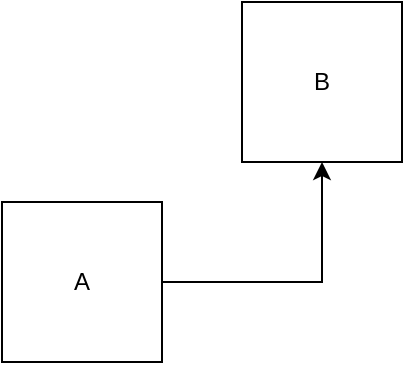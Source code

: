 <mxfile version="26.2.2">
  <diagram name="Drawing" id="Jfqgd8u25Oevf-gU-ieG">
    <mxGraphModel dx="2068" dy="1137" grid="1" gridSize="10" guides="1" tooltips="1" connect="1" arrows="1" fold="1" page="1" pageScale="1" pageWidth="850" pageHeight="1100" math="0" shadow="0">
      <root>
        <mxCell id="0" />
        <mxCell id="1" parent="0" />
        <mxCell id="Mo0-YdTTdGrfvyeQyloK-4" value="" style="edgeStyle=orthogonalEdgeStyle;rounded=0;orthogonalLoop=1;jettySize=auto;html=1;" parent="1" source="Mo0-YdTTdGrfvyeQyloK-1" target="veikko" edge="1">
          <mxGeometry relative="1" as="geometry" />
        </mxCell>
        <mxCell id="Mo0-YdTTdGrfvyeQyloK-1" value="A" style="whiteSpace=wrap;html=1;aspect=fixed;" parent="1" vertex="1">
          <mxGeometry x="170" y="160" width="80" height="80" as="geometry" />
        </mxCell>
        <object label="B" id="veikko">
          <mxCell style="whiteSpace=wrap;html=1;aspect=fixed;" parent="1" vertex="1">
            <mxGeometry x="290" y="60" width="80" height="80" as="geometry" />
          </mxCell>
        </object>
      </root>
    </mxGraphModel>
  </diagram>
</mxfile>
